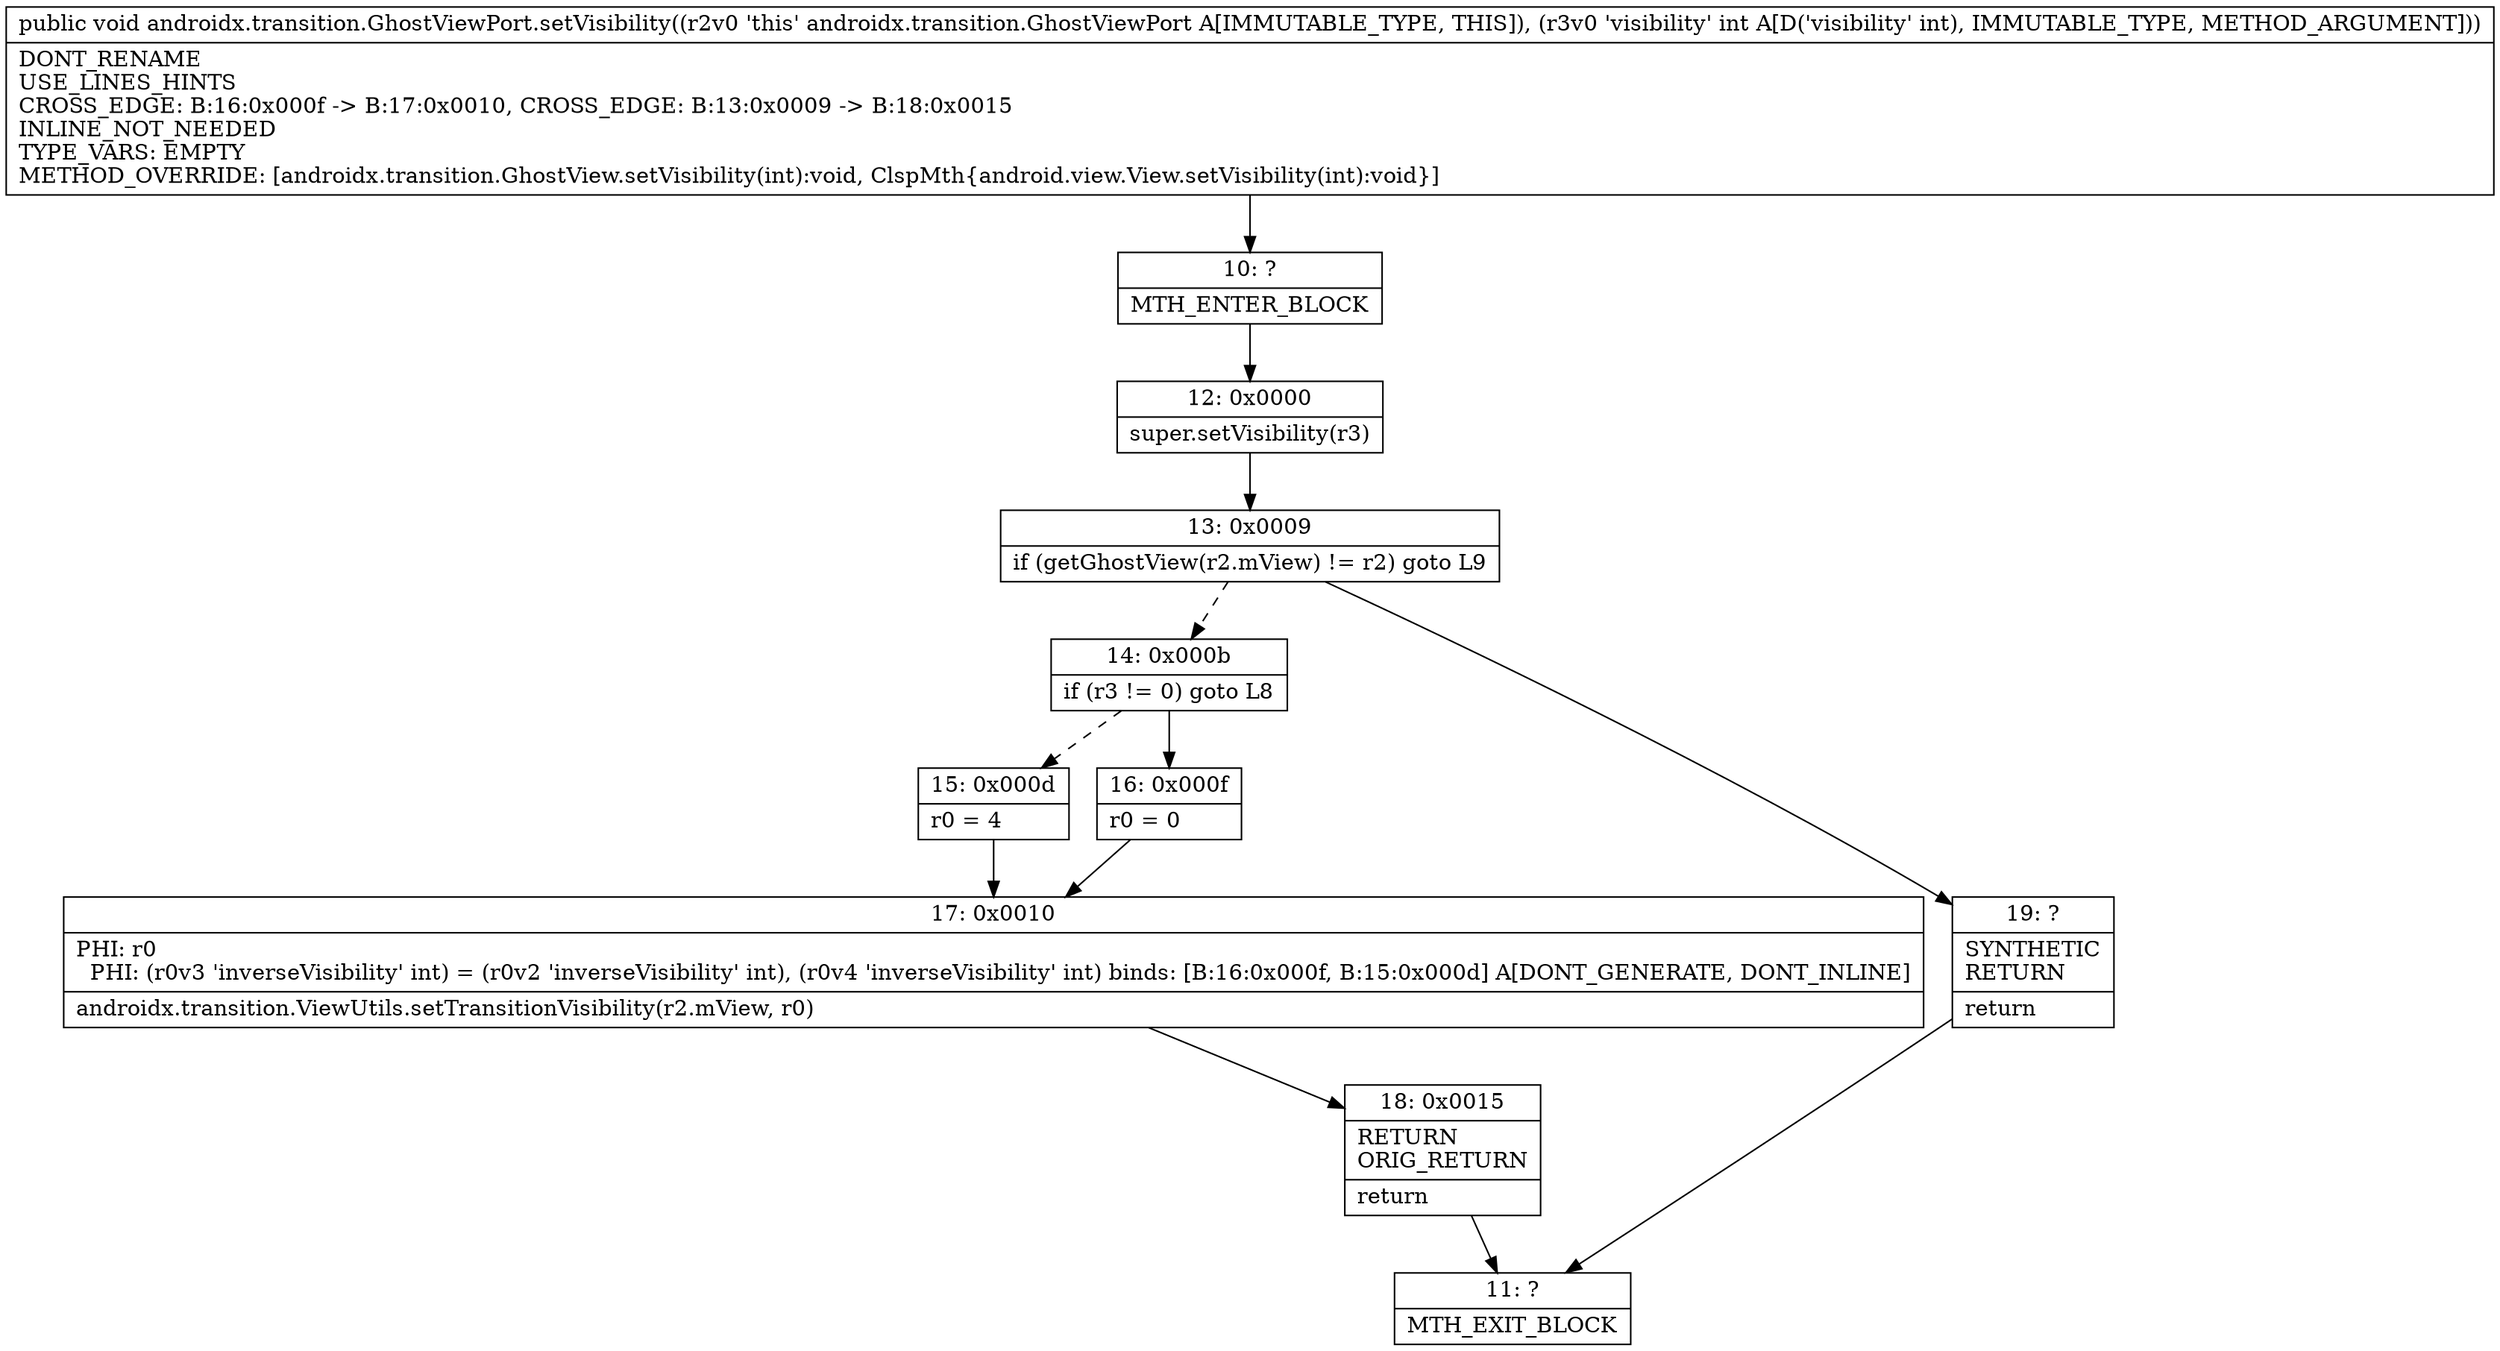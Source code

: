 digraph "CFG forandroidx.transition.GhostViewPort.setVisibility(I)V" {
Node_10 [shape=record,label="{10\:\ ?|MTH_ENTER_BLOCK\l}"];
Node_12 [shape=record,label="{12\:\ 0x0000|super.setVisibility(r3)\l}"];
Node_13 [shape=record,label="{13\:\ 0x0009|if (getGhostView(r2.mView) != r2) goto L9\l}"];
Node_14 [shape=record,label="{14\:\ 0x000b|if (r3 != 0) goto L8\l}"];
Node_15 [shape=record,label="{15\:\ 0x000d|r0 = 4\l}"];
Node_17 [shape=record,label="{17\:\ 0x0010|PHI: r0 \l  PHI: (r0v3 'inverseVisibility' int) = (r0v2 'inverseVisibility' int), (r0v4 'inverseVisibility' int) binds: [B:16:0x000f, B:15:0x000d] A[DONT_GENERATE, DONT_INLINE]\l|androidx.transition.ViewUtils.setTransitionVisibility(r2.mView, r0)\l}"];
Node_18 [shape=record,label="{18\:\ 0x0015|RETURN\lORIG_RETURN\l|return\l}"];
Node_11 [shape=record,label="{11\:\ ?|MTH_EXIT_BLOCK\l}"];
Node_16 [shape=record,label="{16\:\ 0x000f|r0 = 0\l}"];
Node_19 [shape=record,label="{19\:\ ?|SYNTHETIC\lRETURN\l|return\l}"];
MethodNode[shape=record,label="{public void androidx.transition.GhostViewPort.setVisibility((r2v0 'this' androidx.transition.GhostViewPort A[IMMUTABLE_TYPE, THIS]), (r3v0 'visibility' int A[D('visibility' int), IMMUTABLE_TYPE, METHOD_ARGUMENT]))  | DONT_RENAME\lUSE_LINES_HINTS\lCROSS_EDGE: B:16:0x000f \-\> B:17:0x0010, CROSS_EDGE: B:13:0x0009 \-\> B:18:0x0015\lINLINE_NOT_NEEDED\lTYPE_VARS: EMPTY\lMETHOD_OVERRIDE: [androidx.transition.GhostView.setVisibility(int):void, ClspMth\{android.view.View.setVisibility(int):void\}]\l}"];
MethodNode -> Node_10;Node_10 -> Node_12;
Node_12 -> Node_13;
Node_13 -> Node_14[style=dashed];
Node_13 -> Node_19;
Node_14 -> Node_15[style=dashed];
Node_14 -> Node_16;
Node_15 -> Node_17;
Node_17 -> Node_18;
Node_18 -> Node_11;
Node_16 -> Node_17;
Node_19 -> Node_11;
}

